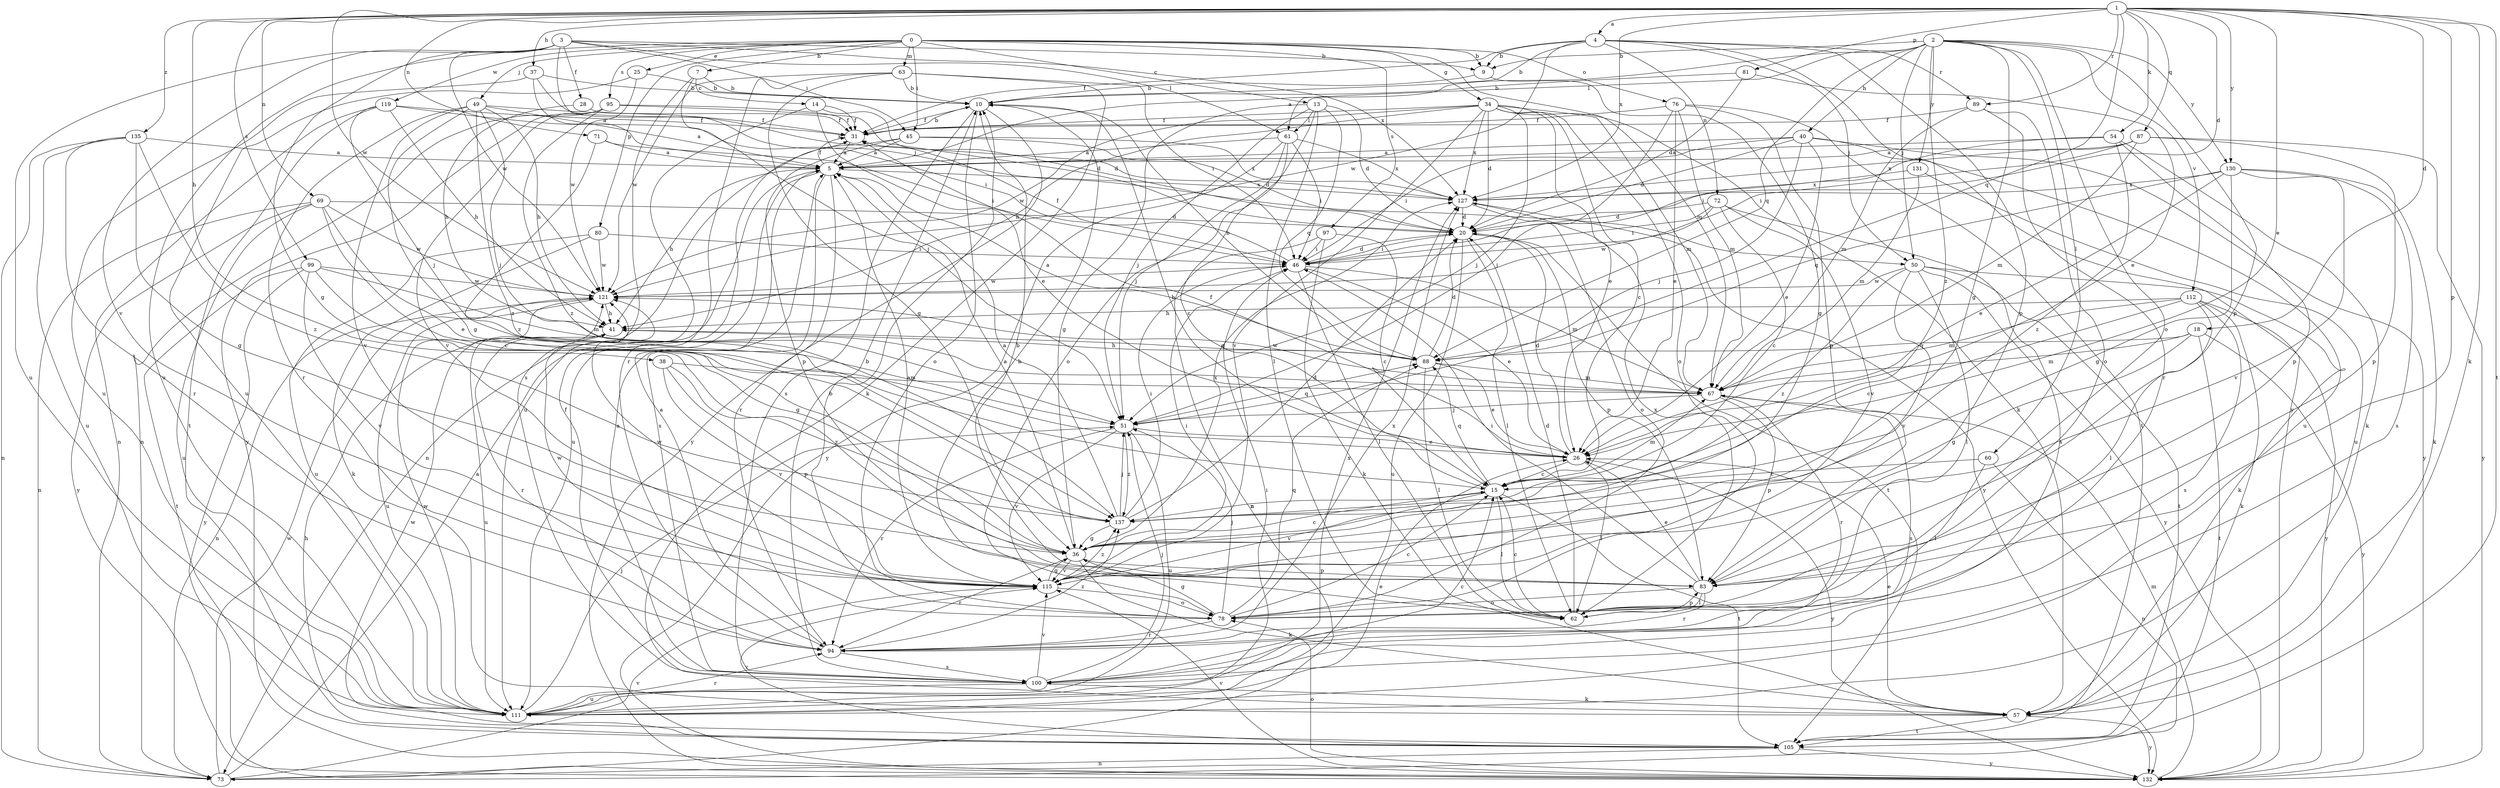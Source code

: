 strict digraph  {
0;
1;
2;
3;
4;
5;
7;
9;
10;
13;
14;
15;
18;
20;
25;
26;
28;
31;
34;
36;
37;
38;
40;
41;
45;
46;
49;
50;
51;
54;
57;
60;
61;
62;
63;
67;
69;
71;
72;
73;
76;
78;
80;
81;
83;
87;
88;
89;
94;
95;
97;
99;
100;
105;
111;
112;
115;
119;
121;
127;
130;
131;
132;
135;
137;
0 -> 7  [label=b];
0 -> 9  [label=b];
0 -> 13  [label=c];
0 -> 25  [label=e];
0 -> 34  [label=g];
0 -> 45  [label=i];
0 -> 49  [label=j];
0 -> 63  [label=m];
0 -> 67  [label=m];
0 -> 76  [label=o];
0 -> 80  [label=p];
0 -> 95  [label=s];
0 -> 97  [label=s];
0 -> 111  [label=u];
0 -> 119  [label=w];
1 -> 4  [label=a];
1 -> 18  [label=d];
1 -> 20  [label=d];
1 -> 26  [label=e];
1 -> 37  [label=h];
1 -> 38  [label=h];
1 -> 54  [label=k];
1 -> 57  [label=k];
1 -> 69  [label=n];
1 -> 71  [label=n];
1 -> 81  [label=p];
1 -> 83  [label=p];
1 -> 87  [label=q];
1 -> 88  [label=q];
1 -> 89  [label=r];
1 -> 99  [label=s];
1 -> 105  [label=t];
1 -> 121  [label=w];
1 -> 127  [label=x];
1 -> 130  [label=y];
1 -> 135  [label=z];
2 -> 5  [label=a];
2 -> 9  [label=b];
2 -> 36  [label=g];
2 -> 40  [label=h];
2 -> 50  [label=j];
2 -> 60  [label=l];
2 -> 61  [label=l];
2 -> 78  [label=o];
2 -> 83  [label=p];
2 -> 88  [label=q];
2 -> 112  [label=v];
2 -> 130  [label=y];
2 -> 131  [label=y];
2 -> 137  [label=z];
3 -> 9  [label=b];
3 -> 28  [label=f];
3 -> 36  [label=g];
3 -> 45  [label=i];
3 -> 50  [label=j];
3 -> 61  [label=l];
3 -> 111  [label=u];
3 -> 115  [label=v];
3 -> 121  [label=w];
3 -> 127  [label=x];
4 -> 9  [label=b];
4 -> 10  [label=b];
4 -> 31  [label=f];
4 -> 50  [label=j];
4 -> 72  [label=n];
4 -> 83  [label=p];
4 -> 89  [label=r];
4 -> 121  [label=w];
4 -> 132  [label=y];
5 -> 31  [label=f];
5 -> 41  [label=h];
5 -> 94  [label=r];
5 -> 100  [label=s];
5 -> 111  [label=u];
5 -> 127  [label=x];
7 -> 10  [label=b];
7 -> 14  [label=c];
7 -> 51  [label=j];
7 -> 100  [label=s];
9 -> 10  [label=b];
9 -> 36  [label=g];
10 -> 31  [label=f];
10 -> 78  [label=o];
10 -> 100  [label=s];
10 -> 132  [label=y];
13 -> 20  [label=d];
13 -> 36  [label=g];
13 -> 51  [label=j];
13 -> 61  [label=l];
13 -> 62  [label=l];
13 -> 78  [label=o];
13 -> 88  [label=q];
14 -> 20  [label=d];
14 -> 26  [label=e];
14 -> 31  [label=f];
14 -> 111  [label=u];
15 -> 10  [label=b];
15 -> 62  [label=l];
15 -> 67  [label=m];
15 -> 88  [label=q];
15 -> 105  [label=t];
15 -> 115  [label=v];
15 -> 137  [label=z];
18 -> 36  [label=g];
18 -> 67  [label=m];
18 -> 88  [label=q];
18 -> 105  [label=t];
18 -> 132  [label=y];
20 -> 46  [label=i];
20 -> 62  [label=l];
20 -> 83  [label=p];
20 -> 105  [label=t];
20 -> 111  [label=u];
25 -> 10  [label=b];
25 -> 111  [label=u];
25 -> 121  [label=w];
26 -> 15  [label=c];
26 -> 20  [label=d];
26 -> 31  [label=f];
26 -> 62  [label=l];
26 -> 132  [label=y];
28 -> 31  [label=f];
28 -> 41  [label=h];
31 -> 5  [label=a];
31 -> 10  [label=b];
34 -> 15  [label=c];
34 -> 20  [label=d];
34 -> 26  [label=e];
34 -> 31  [label=f];
34 -> 41  [label=h];
34 -> 51  [label=j];
34 -> 57  [label=k];
34 -> 67  [label=m];
34 -> 78  [label=o];
34 -> 115  [label=v];
34 -> 121  [label=w];
34 -> 127  [label=x];
36 -> 5  [label=a];
36 -> 15  [label=c];
36 -> 57  [label=k];
36 -> 83  [label=p];
36 -> 94  [label=r];
36 -> 115  [label=v];
36 -> 127  [label=x];
37 -> 5  [label=a];
37 -> 10  [label=b];
37 -> 111  [label=u];
37 -> 127  [label=x];
38 -> 67  [label=m];
38 -> 83  [label=p];
38 -> 115  [label=v];
38 -> 137  [label=z];
40 -> 5  [label=a];
40 -> 20  [label=d];
40 -> 26  [label=e];
40 -> 46  [label=i];
40 -> 51  [label=j];
40 -> 111  [label=u];
40 -> 132  [label=y];
41 -> 88  [label=q];
41 -> 94  [label=r];
41 -> 111  [label=u];
45 -> 5  [label=a];
45 -> 20  [label=d];
45 -> 73  [label=n];
45 -> 83  [label=p];
45 -> 127  [label=x];
46 -> 20  [label=d];
46 -> 26  [label=e];
46 -> 31  [label=f];
46 -> 62  [label=l];
46 -> 67  [label=m];
46 -> 121  [label=w];
49 -> 5  [label=a];
49 -> 31  [label=f];
49 -> 36  [label=g];
49 -> 41  [label=h];
49 -> 51  [label=j];
49 -> 94  [label=r];
49 -> 115  [label=v];
49 -> 137  [label=z];
50 -> 57  [label=k];
50 -> 62  [label=l];
50 -> 105  [label=t];
50 -> 115  [label=v];
50 -> 121  [label=w];
50 -> 132  [label=y];
50 -> 137  [label=z];
51 -> 26  [label=e];
51 -> 88  [label=q];
51 -> 94  [label=r];
51 -> 111  [label=u];
51 -> 115  [label=v];
51 -> 137  [label=z];
54 -> 5  [label=a];
54 -> 46  [label=i];
54 -> 57  [label=k];
54 -> 83  [label=p];
54 -> 137  [label=z];
57 -> 26  [label=e];
57 -> 105  [label=t];
57 -> 132  [label=y];
60 -> 15  [label=c];
60 -> 62  [label=l];
60 -> 73  [label=n];
61 -> 5  [label=a];
61 -> 15  [label=c];
61 -> 46  [label=i];
61 -> 51  [label=j];
61 -> 127  [label=x];
61 -> 132  [label=y];
62 -> 10  [label=b];
62 -> 15  [label=c];
62 -> 20  [label=d];
62 -> 83  [label=p];
62 -> 127  [label=x];
63 -> 10  [label=b];
63 -> 36  [label=g];
63 -> 46  [label=i];
63 -> 57  [label=k];
63 -> 94  [label=r];
63 -> 121  [label=w];
67 -> 51  [label=j];
67 -> 83  [label=p];
67 -> 94  [label=r];
67 -> 100  [label=s];
67 -> 121  [label=w];
69 -> 15  [label=c];
69 -> 20  [label=d];
69 -> 26  [label=e];
69 -> 73  [label=n];
69 -> 111  [label=u];
69 -> 121  [label=w];
69 -> 132  [label=y];
71 -> 5  [label=a];
71 -> 46  [label=i];
71 -> 137  [label=z];
72 -> 15  [label=c];
72 -> 20  [label=d];
72 -> 46  [label=i];
72 -> 100  [label=s];
72 -> 115  [label=v];
72 -> 121  [label=w];
73 -> 5  [label=a];
73 -> 115  [label=v];
73 -> 121  [label=w];
76 -> 26  [label=e];
76 -> 31  [label=f];
76 -> 51  [label=j];
76 -> 67  [label=m];
76 -> 83  [label=p];
76 -> 105  [label=t];
78 -> 10  [label=b];
78 -> 15  [label=c];
78 -> 36  [label=g];
78 -> 51  [label=j];
78 -> 88  [label=q];
78 -> 94  [label=r];
78 -> 121  [label=w];
80 -> 46  [label=i];
80 -> 57  [label=k];
80 -> 111  [label=u];
80 -> 121  [label=w];
81 -> 10  [label=b];
81 -> 20  [label=d];
81 -> 26  [label=e];
83 -> 10  [label=b];
83 -> 26  [label=e];
83 -> 46  [label=i];
83 -> 62  [label=l];
83 -> 78  [label=o];
83 -> 94  [label=r];
87 -> 5  [label=a];
87 -> 46  [label=i];
87 -> 67  [label=m];
87 -> 83  [label=p];
87 -> 127  [label=x];
87 -> 132  [label=y];
88 -> 5  [label=a];
88 -> 10  [label=b];
88 -> 20  [label=d];
88 -> 26  [label=e];
88 -> 41  [label=h];
88 -> 62  [label=l];
88 -> 67  [label=m];
89 -> 31  [label=f];
89 -> 67  [label=m];
89 -> 78  [label=o];
89 -> 94  [label=r];
94 -> 5  [label=a];
94 -> 100  [label=s];
94 -> 127  [label=x];
94 -> 137  [label=z];
95 -> 20  [label=d];
95 -> 31  [label=f];
95 -> 73  [label=n];
95 -> 115  [label=v];
95 -> 132  [label=y];
95 -> 137  [label=z];
97 -> 15  [label=c];
97 -> 46  [label=i];
97 -> 57  [label=k];
97 -> 73  [label=n];
99 -> 36  [label=g];
99 -> 67  [label=m];
99 -> 105  [label=t];
99 -> 115  [label=v];
99 -> 121  [label=w];
99 -> 132  [label=y];
100 -> 5  [label=a];
100 -> 10  [label=b];
100 -> 15  [label=c];
100 -> 31  [label=f];
100 -> 51  [label=j];
100 -> 57  [label=k];
100 -> 111  [label=u];
100 -> 115  [label=v];
105 -> 41  [label=h];
105 -> 73  [label=n];
105 -> 115  [label=v];
105 -> 121  [label=w];
105 -> 132  [label=y];
111 -> 26  [label=e];
111 -> 46  [label=i];
111 -> 51  [label=j];
111 -> 94  [label=r];
111 -> 121  [label=w];
111 -> 127  [label=x];
112 -> 15  [label=c];
112 -> 41  [label=h];
112 -> 57  [label=k];
112 -> 62  [label=l];
112 -> 67  [label=m];
112 -> 100  [label=s];
112 -> 132  [label=y];
115 -> 5  [label=a];
115 -> 36  [label=g];
115 -> 46  [label=i];
115 -> 78  [label=o];
115 -> 121  [label=w];
115 -> 137  [label=z];
119 -> 31  [label=f];
119 -> 41  [label=h];
119 -> 46  [label=i];
119 -> 51  [label=j];
119 -> 73  [label=n];
119 -> 105  [label=t];
121 -> 41  [label=h];
121 -> 73  [label=n];
121 -> 111  [label=u];
127 -> 20  [label=d];
127 -> 78  [label=o];
127 -> 132  [label=y];
130 -> 26  [label=e];
130 -> 36  [label=g];
130 -> 57  [label=k];
130 -> 88  [label=q];
130 -> 100  [label=s];
130 -> 115  [label=v];
130 -> 127  [label=x];
131 -> 67  [label=m];
131 -> 111  [label=u];
131 -> 127  [label=x];
132 -> 67  [label=m];
132 -> 78  [label=o];
132 -> 115  [label=v];
135 -> 5  [label=a];
135 -> 36  [label=g];
135 -> 73  [label=n];
135 -> 94  [label=r];
135 -> 111  [label=u];
135 -> 137  [label=z];
137 -> 5  [label=a];
137 -> 20  [label=d];
137 -> 36  [label=g];
137 -> 46  [label=i];
137 -> 51  [label=j];
}

